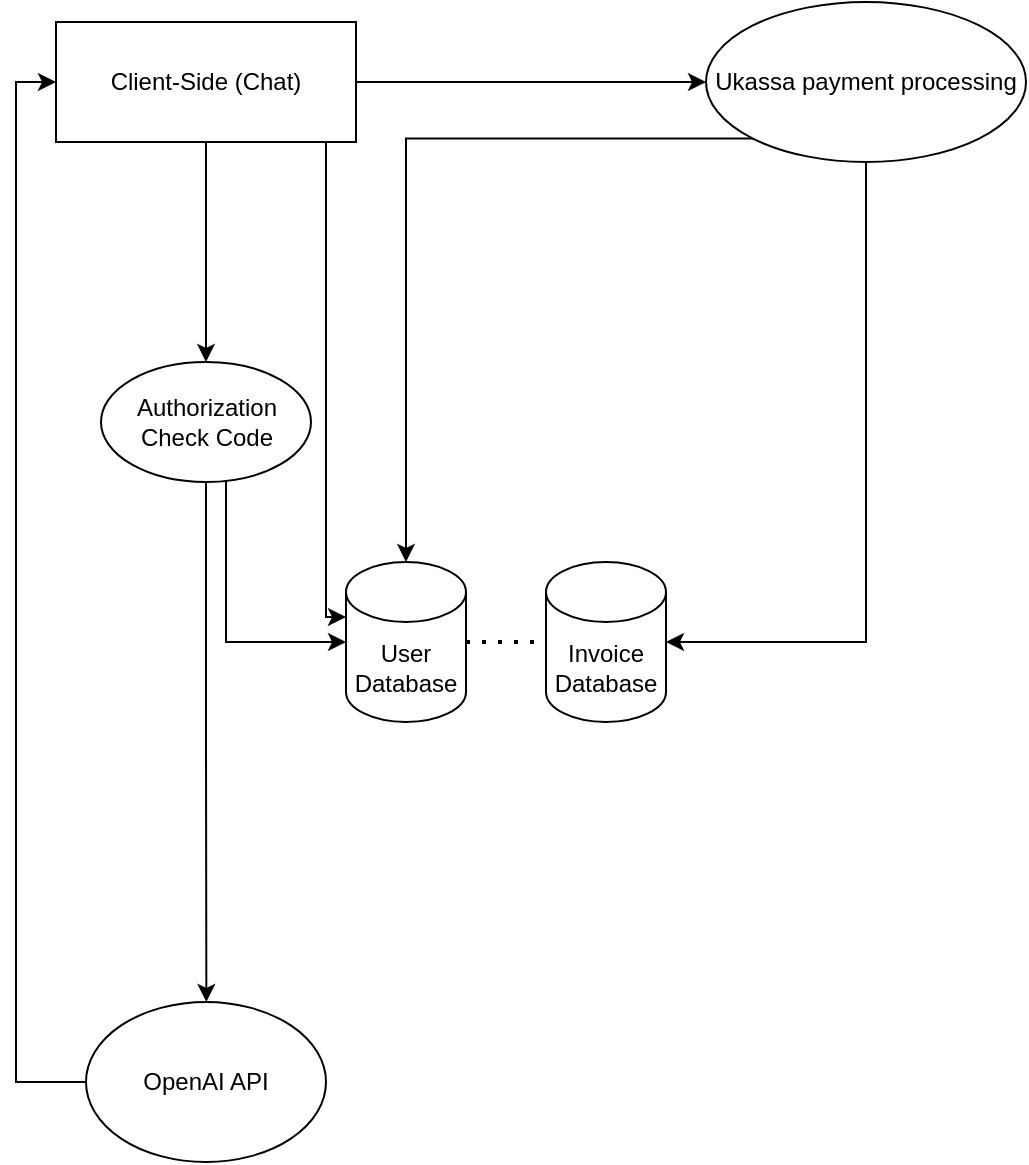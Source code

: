 <mxfile version="21.0.2" type="github">
  <diagram name="Page-1" id="M6wSjgtkwalULBn_OeCC">
    <mxGraphModel dx="1728" dy="948" grid="1" gridSize="10" guides="1" tooltips="1" connect="1" arrows="1" fold="1" page="1" pageScale="1" pageWidth="850" pageHeight="1100" math="0" shadow="0">
      <root>
        <mxCell id="0" />
        <mxCell id="1" parent="0" />
        <mxCell id="wht58hyC4nLkEoGdwxGO-3" value="" style="edgeStyle=orthogonalEdgeStyle;rounded=0;orthogonalLoop=1;jettySize=auto;html=1;" edge="1" parent="1" source="wht58hyC4nLkEoGdwxGO-1" target="wht58hyC4nLkEoGdwxGO-4">
          <mxGeometry relative="1" as="geometry">
            <mxPoint x="343" y="550" as="targetPoint" />
            <Array as="points">
              <mxPoint x="240" y="500" />
              <mxPoint x="240" y="500" />
            </Array>
          </mxGeometry>
        </mxCell>
        <mxCell id="wht58hyC4nLkEoGdwxGO-18" style="edgeStyle=orthogonalEdgeStyle;rounded=0;orthogonalLoop=1;jettySize=auto;html=1;entryX=0;entryY=0.5;entryDx=0;entryDy=0;" edge="1" parent="1" source="wht58hyC4nLkEoGdwxGO-1" target="wht58hyC4nLkEoGdwxGO-17">
          <mxGeometry relative="1" as="geometry" />
        </mxCell>
        <mxCell id="wht58hyC4nLkEoGdwxGO-40" style="edgeStyle=orthogonalEdgeStyle;rounded=0;orthogonalLoop=1;jettySize=auto;html=1;exitX=0.75;exitY=1;exitDx=0;exitDy=0;entryX=0;entryY=0;entryDx=0;entryDy=27.5;entryPerimeter=0;" edge="1" parent="1" source="wht58hyC4nLkEoGdwxGO-1" target="wht58hyC4nLkEoGdwxGO-19">
          <mxGeometry relative="1" as="geometry">
            <Array as="points">
              <mxPoint x="300" y="450" />
              <mxPoint x="300" y="688" />
            </Array>
          </mxGeometry>
        </mxCell>
        <mxCell id="wht58hyC4nLkEoGdwxGO-1" value="Client-Side (Chat)" style="rounded=0;whiteSpace=wrap;html=1;" vertex="1" parent="1">
          <mxGeometry x="165" y="390" width="150" height="60" as="geometry" />
        </mxCell>
        <mxCell id="wht58hyC4nLkEoGdwxGO-21" style="edgeStyle=orthogonalEdgeStyle;rounded=0;orthogonalLoop=1;jettySize=auto;html=1;entryX=0;entryY=0.5;entryDx=0;entryDy=0;entryPerimeter=0;" edge="1" parent="1" source="wht58hyC4nLkEoGdwxGO-4" target="wht58hyC4nLkEoGdwxGO-19">
          <mxGeometry relative="1" as="geometry">
            <Array as="points">
              <mxPoint x="250" y="700" />
            </Array>
          </mxGeometry>
        </mxCell>
        <mxCell id="wht58hyC4nLkEoGdwxGO-34" style="edgeStyle=orthogonalEdgeStyle;rounded=0;orthogonalLoop=1;jettySize=auto;html=1;exitX=0.5;exitY=1;exitDx=0;exitDy=0;entryX=0.564;entryY=0;entryDx=0;entryDy=0;entryPerimeter=0;" edge="1" parent="1" source="wht58hyC4nLkEoGdwxGO-4">
          <mxGeometry relative="1" as="geometry">
            <mxPoint x="240.18" y="880" as="targetPoint" />
          </mxGeometry>
        </mxCell>
        <mxCell id="wht58hyC4nLkEoGdwxGO-4" value="Authorization Check Code" style="ellipse;whiteSpace=wrap;html=1;" vertex="1" parent="1">
          <mxGeometry x="187.5" y="560" width="105" height="60" as="geometry" />
        </mxCell>
        <mxCell id="wht58hyC4nLkEoGdwxGO-6" value="Invoice Database" style="shape=cylinder3;whiteSpace=wrap;html=1;boundedLbl=1;backgroundOutline=1;size=15;" vertex="1" parent="1">
          <mxGeometry x="410" y="660" width="60" height="80" as="geometry" />
        </mxCell>
        <mxCell id="wht58hyC4nLkEoGdwxGO-13" style="edgeStyle=orthogonalEdgeStyle;rounded=0;orthogonalLoop=1;jettySize=auto;html=1;entryX=1;entryY=0.5;entryDx=0;entryDy=0;entryPerimeter=0;" edge="1" parent="1" target="wht58hyC4nLkEoGdwxGO-6">
          <mxGeometry relative="1" as="geometry">
            <mxPoint x="575" y="450" as="sourcePoint" />
            <Array as="points">
              <mxPoint x="570" y="450" />
              <mxPoint x="570" y="700" />
            </Array>
          </mxGeometry>
        </mxCell>
        <mxCell id="wht58hyC4nLkEoGdwxGO-36" style="edgeStyle=orthogonalEdgeStyle;rounded=0;orthogonalLoop=1;jettySize=auto;html=1;exitX=0;exitY=1;exitDx=0;exitDy=0;entryX=0.5;entryY=0;entryDx=0;entryDy=0;entryPerimeter=0;" edge="1" parent="1" source="wht58hyC4nLkEoGdwxGO-17" target="wht58hyC4nLkEoGdwxGO-19">
          <mxGeometry relative="1" as="geometry" />
        </mxCell>
        <mxCell id="wht58hyC4nLkEoGdwxGO-17" value="Ukassa payment processing" style="ellipse;whiteSpace=wrap;html=1;" vertex="1" parent="1">
          <mxGeometry x="490" y="380" width="160" height="80" as="geometry" />
        </mxCell>
        <mxCell id="wht58hyC4nLkEoGdwxGO-19" value="User Database" style="shape=cylinder3;whiteSpace=wrap;html=1;boundedLbl=1;backgroundOutline=1;size=15;" vertex="1" parent="1">
          <mxGeometry x="310" y="660" width="60" height="80" as="geometry" />
        </mxCell>
        <mxCell id="wht58hyC4nLkEoGdwxGO-26" value="" style="endArrow=none;dashed=1;html=1;dashPattern=1 3;strokeWidth=2;rounded=0;exitX=1;exitY=0.5;exitDx=0;exitDy=0;exitPerimeter=0;entryX=0;entryY=0.5;entryDx=0;entryDy=0;entryPerimeter=0;" edge="1" parent="1" source="wht58hyC4nLkEoGdwxGO-19" target="wht58hyC4nLkEoGdwxGO-6">
          <mxGeometry width="50" height="50" relative="1" as="geometry">
            <mxPoint x="350" y="740" as="sourcePoint" />
            <mxPoint x="400" y="700" as="targetPoint" />
          </mxGeometry>
        </mxCell>
        <mxCell id="wht58hyC4nLkEoGdwxGO-39" style="edgeStyle=orthogonalEdgeStyle;rounded=0;orthogonalLoop=1;jettySize=auto;html=1;exitX=0;exitY=0.5;exitDx=0;exitDy=0;entryX=0;entryY=0.5;entryDx=0;entryDy=0;" edge="1" parent="1" source="wht58hyC4nLkEoGdwxGO-35" target="wht58hyC4nLkEoGdwxGO-1">
          <mxGeometry relative="1" as="geometry" />
        </mxCell>
        <mxCell id="wht58hyC4nLkEoGdwxGO-35" value="OpenAI API" style="ellipse;whiteSpace=wrap;html=1;" vertex="1" parent="1">
          <mxGeometry x="180" y="880" width="120" height="80" as="geometry" />
        </mxCell>
      </root>
    </mxGraphModel>
  </diagram>
</mxfile>
